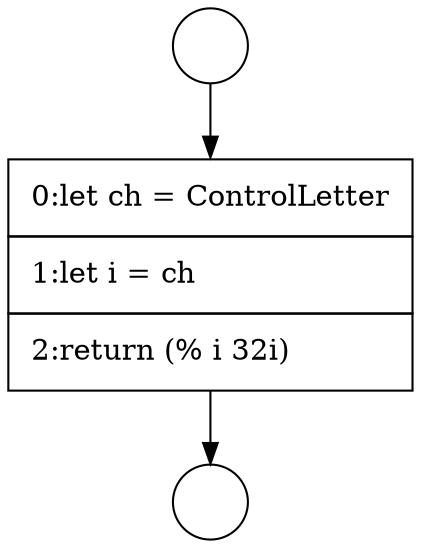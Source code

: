 digraph {
  node14580 [shape=circle label=" " color="black" fillcolor="white" style=filled]
  node14582 [shape=none, margin=0, label=<<font color="black">
    <table border="0" cellborder="1" cellspacing="0" cellpadding="10">
      <tr><td align="left">0:let ch = ControlLetter</td></tr>
      <tr><td align="left">1:let i = ch</td></tr>
      <tr><td align="left">2:return (% i 32i)</td></tr>
    </table>
  </font>> color="black" fillcolor="white" style=filled]
  node14581 [shape=circle label=" " color="black" fillcolor="white" style=filled]
  node14580 -> node14582 [ color="black"]
  node14582 -> node14581 [ color="black"]
}
